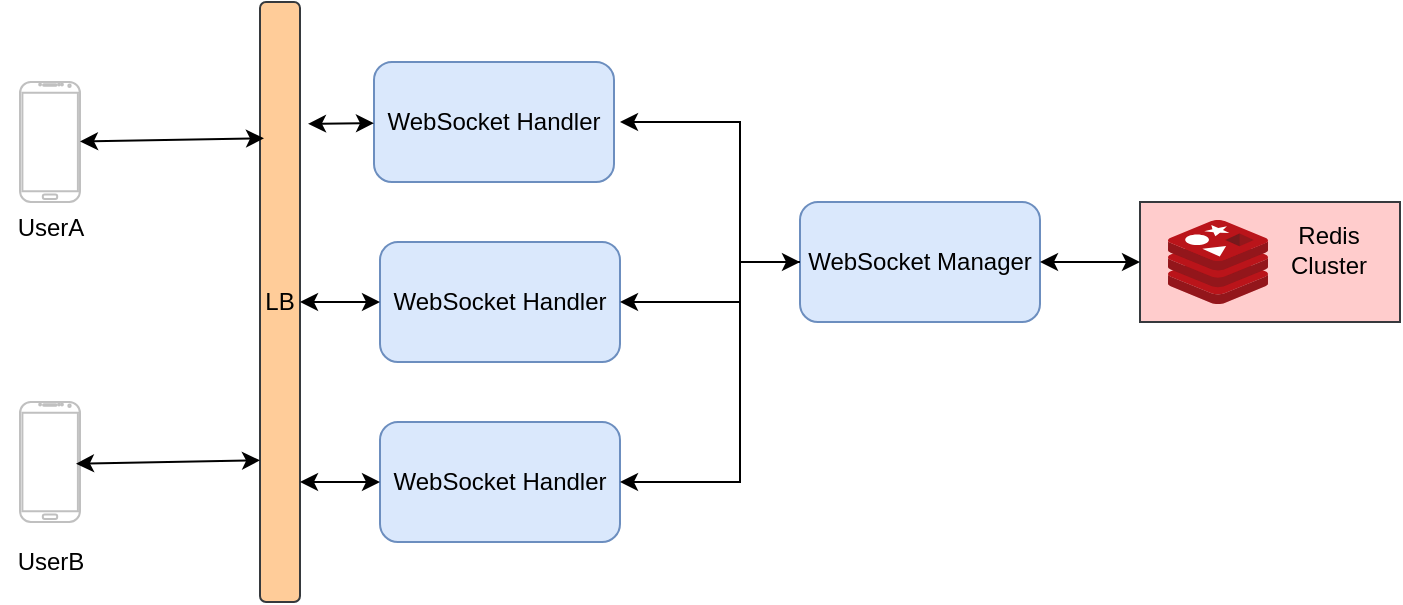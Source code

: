 <mxfile version="16.1.2" type="device"><diagram id="pe2NfBFQk-U2O7FT_dML" name="Page-1"><mxGraphModel dx="1355" dy="878" grid="1" gridSize="10" guides="1" tooltips="1" connect="1" arrows="1" fold="1" page="1" pageScale="1" pageWidth="827" pageHeight="1169" math="0" shadow="0"><root><mxCell id="0"/><mxCell id="1" parent="0"/><mxCell id="PSY4BUGpmCw95nOkIfjD-1" value="WebSocket Handler" style="rounded=1;whiteSpace=wrap;html=1;fillColor=#dae8fc;strokeColor=#6c8ebf;" vertex="1" parent="1"><mxGeometry x="297" y="190" width="120" height="60" as="geometry"/></mxCell><mxCell id="PSY4BUGpmCw95nOkIfjD-2" value="WebSocket Handler" style="rounded=1;whiteSpace=wrap;html=1;fillColor=#dae8fc;strokeColor=#6c8ebf;" vertex="1" parent="1"><mxGeometry x="300" y="280" width="120" height="60" as="geometry"/></mxCell><mxCell id="PSY4BUGpmCw95nOkIfjD-3" value="LB" style="rounded=1;whiteSpace=wrap;html=1;fillColor=#ffcc99;strokeColor=#36393d;" vertex="1" parent="1"><mxGeometry x="240" y="160" width="20" height="300" as="geometry"/></mxCell><mxCell id="PSY4BUGpmCw95nOkIfjD-4" value="WebSocket Handler" style="rounded=1;whiteSpace=wrap;html=1;fillColor=#dae8fc;strokeColor=#6c8ebf;" vertex="1" parent="1"><mxGeometry x="300" y="370" width="120" height="60" as="geometry"/></mxCell><mxCell id="PSY4BUGpmCw95nOkIfjD-5" value="" style="verticalLabelPosition=bottom;verticalAlign=top;html=1;shadow=0;dashed=0;strokeWidth=1;shape=mxgraph.android.phone2;strokeColor=#c0c0c0;" vertex="1" parent="1"><mxGeometry x="120" y="360" width="30" height="60" as="geometry"/></mxCell><mxCell id="PSY4BUGpmCw95nOkIfjD-6" value="" style="verticalLabelPosition=bottom;verticalAlign=top;html=1;shadow=0;dashed=0;strokeWidth=1;shape=mxgraph.android.phone2;strokeColor=#c0c0c0;" vertex="1" parent="1"><mxGeometry x="120" y="200" width="30" height="60" as="geometry"/></mxCell><mxCell id="PSY4BUGpmCw95nOkIfjD-7" value="UserA" style="text;html=1;align=center;verticalAlign=middle;resizable=0;points=[];autosize=1;strokeColor=none;fillColor=none;" vertex="1" parent="1"><mxGeometry x="110" y="263" width="50" height="20" as="geometry"/></mxCell><mxCell id="PSY4BUGpmCw95nOkIfjD-8" value="UserB" style="text;html=1;align=center;verticalAlign=middle;resizable=0;points=[];autosize=1;strokeColor=none;fillColor=none;" vertex="1" parent="1"><mxGeometry x="110" y="430" width="50" height="20" as="geometry"/></mxCell><mxCell id="PSY4BUGpmCw95nOkIfjD-10" value="WebSocket Manager" style="rounded=1;whiteSpace=wrap;html=1;fillColor=#dae8fc;strokeColor=#6c8ebf;" vertex="1" parent="1"><mxGeometry x="510" y="260" width="120" height="60" as="geometry"/></mxCell><mxCell id="PSY4BUGpmCw95nOkIfjD-12" value="" style="endArrow=classic;startArrow=classic;html=1;rounded=0;entryX=0.1;entryY=0.227;entryDx=0;entryDy=0;entryPerimeter=0;" edge="1" parent="1" source="PSY4BUGpmCw95nOkIfjD-6" target="PSY4BUGpmCw95nOkIfjD-3"><mxGeometry width="50" height="50" relative="1" as="geometry"><mxPoint x="390" y="370" as="sourcePoint"/><mxPoint x="440" y="320" as="targetPoint"/></mxGeometry></mxCell><mxCell id="PSY4BUGpmCw95nOkIfjD-13" value="" style="endArrow=classic;startArrow=classic;html=1;rounded=0;entryX=0.1;entryY=0.227;entryDx=0;entryDy=0;entryPerimeter=0;" edge="1" parent="1"><mxGeometry width="50" height="50" relative="1" as="geometry"><mxPoint x="148" y="390.814" as="sourcePoint"/><mxPoint x="240" y="389.18" as="targetPoint"/></mxGeometry></mxCell><mxCell id="PSY4BUGpmCw95nOkIfjD-15" value="" style="endArrow=classic;startArrow=classic;html=1;rounded=0;exitX=1.2;exitY=0.203;exitDx=0;exitDy=0;exitPerimeter=0;" edge="1" parent="1" source="PSY4BUGpmCw95nOkIfjD-3" target="PSY4BUGpmCw95nOkIfjD-1"><mxGeometry width="50" height="50" relative="1" as="geometry"><mxPoint x="390" y="370" as="sourcePoint"/><mxPoint x="440" y="320" as="targetPoint"/></mxGeometry></mxCell><mxCell id="PSY4BUGpmCw95nOkIfjD-16" value="" style="endArrow=classic;startArrow=classic;html=1;rounded=0;exitX=1;exitY=0.5;exitDx=0;exitDy=0;entryX=0;entryY=0.5;entryDx=0;entryDy=0;" edge="1" parent="1" source="PSY4BUGpmCw95nOkIfjD-3" target="PSY4BUGpmCw95nOkIfjD-2"><mxGeometry width="50" height="50" relative="1" as="geometry"><mxPoint x="274" y="230.9" as="sourcePoint"/><mxPoint x="307" y="230.581" as="targetPoint"/></mxGeometry></mxCell><mxCell id="PSY4BUGpmCw95nOkIfjD-17" value="" style="endArrow=classic;startArrow=classic;html=1;rounded=0;exitX=1;exitY=0.8;exitDx=0;exitDy=0;entryX=0;entryY=0.5;entryDx=0;entryDy=0;exitPerimeter=0;" edge="1" parent="1" source="PSY4BUGpmCw95nOkIfjD-3" target="PSY4BUGpmCw95nOkIfjD-4"><mxGeometry width="50" height="50" relative="1" as="geometry"><mxPoint x="270" y="320" as="sourcePoint"/><mxPoint x="310" y="320" as="targetPoint"/></mxGeometry></mxCell><mxCell id="PSY4BUGpmCw95nOkIfjD-19" value="" style="endArrow=classic;startArrow=classic;html=1;rounded=0;exitX=0;exitY=0.5;exitDx=0;exitDy=0;" edge="1" parent="1" source="PSY4BUGpmCw95nOkIfjD-10"><mxGeometry width="50" height="50" relative="1" as="geometry"><mxPoint x="390" y="370" as="sourcePoint"/><mxPoint x="420" y="220" as="targetPoint"/><Array as="points"><mxPoint x="480" y="290"/><mxPoint x="480" y="220"/></Array></mxGeometry></mxCell><mxCell id="PSY4BUGpmCw95nOkIfjD-21" value="" style="endArrow=classic;html=1;rounded=0;entryX=1;entryY=0.5;entryDx=0;entryDy=0;exitX=0;exitY=0.5;exitDx=0;exitDy=0;" edge="1" parent="1" source="PSY4BUGpmCw95nOkIfjD-10" target="PSY4BUGpmCw95nOkIfjD-2"><mxGeometry width="50" height="50" relative="1" as="geometry"><mxPoint x="540" y="360" as="sourcePoint"/><mxPoint x="440" y="320" as="targetPoint"/><Array as="points"><mxPoint x="480" y="290"/><mxPoint x="480" y="310"/></Array></mxGeometry></mxCell><mxCell id="PSY4BUGpmCw95nOkIfjD-22" value="" style="endArrow=classic;html=1;rounded=0;exitX=0;exitY=0.5;exitDx=0;exitDy=0;entryX=1;entryY=0.5;entryDx=0;entryDy=0;" edge="1" parent="1" source="PSY4BUGpmCw95nOkIfjD-10" target="PSY4BUGpmCw95nOkIfjD-4"><mxGeometry width="50" height="50" relative="1" as="geometry"><mxPoint x="390" y="370" as="sourcePoint"/><mxPoint x="440" y="320" as="targetPoint"/><Array as="points"><mxPoint x="480" y="290"/><mxPoint x="480" y="400"/></Array></mxGeometry></mxCell><mxCell id="PSY4BUGpmCw95nOkIfjD-29" value="" style="group;fillColor=#ffcccc;strokeColor=#36393d;" vertex="1" connectable="0" parent="1"><mxGeometry x="680" y="260" width="130" height="60" as="geometry"/></mxCell><mxCell id="PSY4BUGpmCw95nOkIfjD-9" value="" style="sketch=0;aspect=fixed;html=1;points=[];align=center;image;fontSize=12;image=img/lib/mscae/Cache_Redis_Product.svg;" vertex="1" parent="PSY4BUGpmCw95nOkIfjD-29"><mxGeometry x="14" y="9" width="50" height="42" as="geometry"/></mxCell><mxCell id="PSY4BUGpmCw95nOkIfjD-30" value="Redis&lt;br&gt;Cluster" style="text;html=1;align=center;verticalAlign=middle;resizable=0;points=[];autosize=1;strokeColor=none;fillColor=none;" vertex="1" parent="PSY4BUGpmCw95nOkIfjD-29"><mxGeometry x="69" y="9" width="50" height="30" as="geometry"/></mxCell><mxCell id="PSY4BUGpmCw95nOkIfjD-31" value="" style="endArrow=classic;startArrow=classic;html=1;rounded=0;exitX=1;exitY=0.5;exitDx=0;exitDy=0;entryX=0;entryY=0.5;entryDx=0;entryDy=0;" edge="1" parent="1" source="PSY4BUGpmCw95nOkIfjD-10"><mxGeometry width="50" height="50" relative="1" as="geometry"><mxPoint x="390" y="350" as="sourcePoint"/><mxPoint x="680" y="290" as="targetPoint"/></mxGeometry></mxCell></root></mxGraphModel></diagram></mxfile>